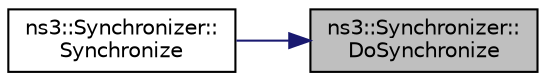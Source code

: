 digraph "ns3::Synchronizer::DoSynchronize"
{
 // LATEX_PDF_SIZE
  edge [fontname="Helvetica",fontsize="10",labelfontname="Helvetica",labelfontsize="10"];
  node [fontname="Helvetica",fontsize="10",shape=record];
  rankdir="RL";
  Node1 [label="ns3::Synchronizer::\lDoSynchronize",height=0.2,width=0.4,color="black", fillcolor="grey75", style="filled", fontcolor="black",tooltip="Wait until the real time is in sync with the specified simulation time."];
  Node1 -> Node2 [dir="back",color="midnightblue",fontsize="10",style="solid",fontname="Helvetica"];
  Node2 [label="ns3::Synchronizer::\lSynchronize",height=0.2,width=0.4,color="black", fillcolor="white", style="filled",URL="$classns3_1_1_synchronizer.html#ae2884d39fd94ac636484d1a119cabab9",tooltip="Wait until the real time is in sync with the specified simulation time or until the synchronizer is S..."];
}
